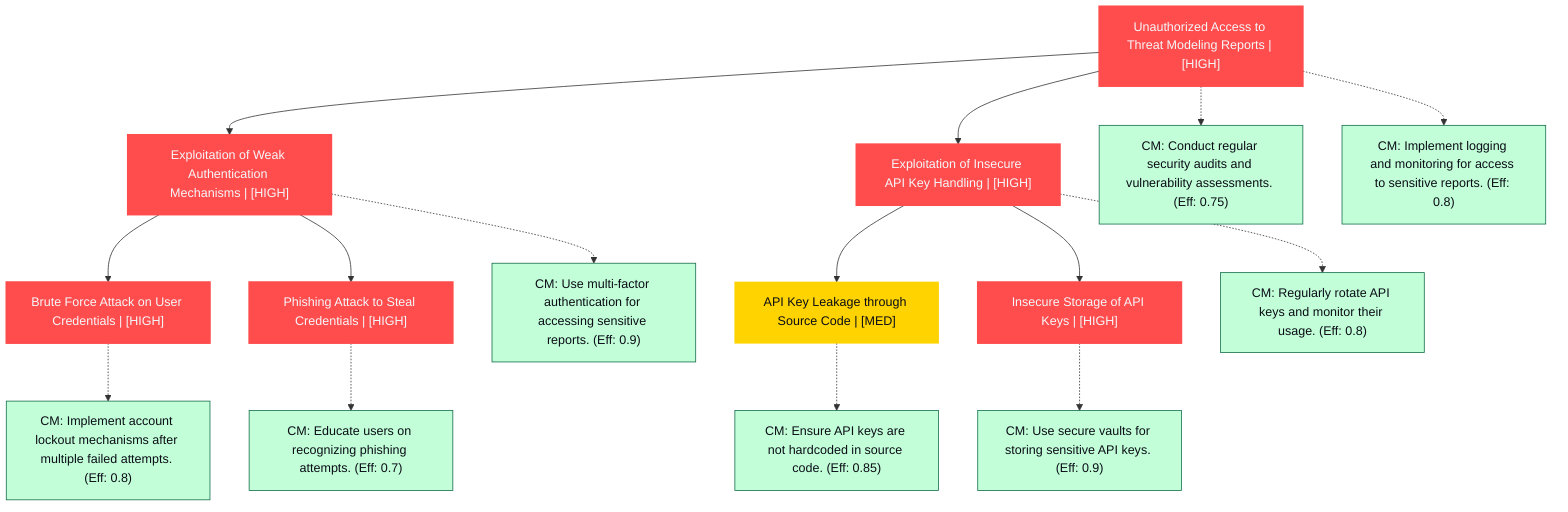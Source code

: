 graph TB
  node_01K63QRB69DZ53KMVHTTZYXXTZ["Unauthorized Access to Threat Modeling Reports | [HIGH]"]:::highRisk
  node_01K63QRB69DZ53KMVHTTZYXXTZ-1["Exploitation of Weak Authentication Mechanisms | [HIGH]"]:::highRisk
  node_01K63QRB69DZ53KMVHTTZYXXTZ-1-1["Brute Force Attack on User Credentials | [HIGH]"]:::highRisk
  node_01K63QRB69DZ53KMVHTTZYXXTZ-1-1_cm_0["CM: Implement account lockout mechanisms after multiple failed attempts. (Eff: 0.8)"]:::countermeasure
  node_01K63QRB69DZ53KMVHTTZYXXTZ-1-2["Phishing Attack to Steal Credentials | [HIGH]"]:::highRisk
  node_01K63QRB69DZ53KMVHTTZYXXTZ-1-2_cm_0["CM: Educate users on recognizing phishing attempts. (Eff: 0.7)"]:::countermeasure
  node_01K63QRB69DZ53KMVHTTZYXXTZ-1_cm_0["CM: Use multi-factor authentication for accessing sensitive reports. (Eff: 0.9)"]:::countermeasure
  node_01K63QRB69DZ53KMVHTTZYXXTZ-2["Exploitation of Insecure API Key Handling | [HIGH]"]:::highRisk
  node_01K63QRB69DZ53KMVHTTZYXXTZ-2-1["API Key Leakage through Source Code | [MED]"]:::mediumRisk
  node_01K63QRB69DZ53KMVHTTZYXXTZ-2-1_cm_0["CM: Ensure API keys are not hardcoded in source code. (Eff: 0.85)"]:::countermeasure
  node_01K63QRB69DZ53KMVHTTZYXXTZ-2-2["Insecure Storage of API Keys | [HIGH]"]:::highRisk
  node_01K63QRB69DZ53KMVHTTZYXXTZ-2-2_cm_0["CM: Use secure vaults for storing sensitive API keys. (Eff: 0.9)"]:::countermeasure
  node_01K63QRB69DZ53KMVHTTZYXXTZ-2_cm_0["CM: Regularly rotate API keys and monitor their usage. (Eff: 0.8)"]:::countermeasure
  node_01K63QRB69DZ53KMVHTTZYXXTZ_cm_0["CM: Conduct regular security audits and vulnerability assessments. (Eff: 0.75)"]:::countermeasure
  node_01K63QRB69DZ53KMVHTTZYXXTZ_cm_1["CM: Implement logging and monitoring for access to sensitive reports. (Eff: 0.8)"]:::countermeasure

  node_01K63QRB69DZ53KMVHTTZYXXTZ --> node_01K63QRB69DZ53KMVHTTZYXXTZ-1
  node_01K63QRB69DZ53KMVHTTZYXXTZ-1 --> node_01K63QRB69DZ53KMVHTTZYXXTZ-1-1
  node_01K63QRB69DZ53KMVHTTZYXXTZ-1-1 -.-> node_01K63QRB69DZ53KMVHTTZYXXTZ-1-1_cm_0
  node_01K63QRB69DZ53KMVHTTZYXXTZ-1 --> node_01K63QRB69DZ53KMVHTTZYXXTZ-1-2
  node_01K63QRB69DZ53KMVHTTZYXXTZ-1-2 -.-> node_01K63QRB69DZ53KMVHTTZYXXTZ-1-2_cm_0
  node_01K63QRB69DZ53KMVHTTZYXXTZ-1 -.-> node_01K63QRB69DZ53KMVHTTZYXXTZ-1_cm_0
  node_01K63QRB69DZ53KMVHTTZYXXTZ --> node_01K63QRB69DZ53KMVHTTZYXXTZ-2
  node_01K63QRB69DZ53KMVHTTZYXXTZ-2 --> node_01K63QRB69DZ53KMVHTTZYXXTZ-2-1
  node_01K63QRB69DZ53KMVHTTZYXXTZ-2-1 -.-> node_01K63QRB69DZ53KMVHTTZYXXTZ-2-1_cm_0
  node_01K63QRB69DZ53KMVHTTZYXXTZ-2 --> node_01K63QRB69DZ53KMVHTTZYXXTZ-2-2
  node_01K63QRB69DZ53KMVHTTZYXXTZ-2-2 -.-> node_01K63QRB69DZ53KMVHTTZYXXTZ-2-2_cm_0
  node_01K63QRB69DZ53KMVHTTZYXXTZ-2 -.-> node_01K63QRB69DZ53KMVHTTZYXXTZ-2_cm_0
  node_01K63QRB69DZ53KMVHTTZYXXTZ -.-> node_01K63QRB69DZ53KMVHTTZYXXTZ_cm_0
  node_01K63QRB69DZ53KMVHTTZYXXTZ -.-> node_01K63QRB69DZ53KMVHTTZYXXTZ_cm_1

  classDef andNode fill:#FF4C4C,stroke:#FF4C4C,stroke-width:2px,color:#F5F7FA
  classDef orNode fill:#36FF8F,stroke:#36FF8F,stroke-width:2px,color:#0B0D17
  classDef leafNode fill:#29ABE2,stroke:#29ABE2,stroke-width:2px,color:#F5F7FA
  classDef highRisk fill:#FF4C4C,color:#F5F7FA,stroke:#FF4C4C,stroke-width:2px
  classDef mediumRisk fill:#FFD300,stroke:#FFD300,stroke-width:1px,color:#0B0D17
  classDef lowRisk fill:#FFF2B3,stroke:#FFF2B3,stroke-width:1px,color:#0B0D17
  classDef countermeasure fill:#C2FFD8,stroke:#106B49,stroke-width:1px,color:#0B0D17
  classDef reference fill:#A259FF,stroke:#c3a4ff,stroke-width:1px,stroke-dasharray:3 3,color:#F5F7FA
  classDef mitreNode stroke-dasharray:5 5
  classDef note fill:#ffffcc,stroke:#ffcc00,stroke-width:2px,stroke-dasharray:5 5
